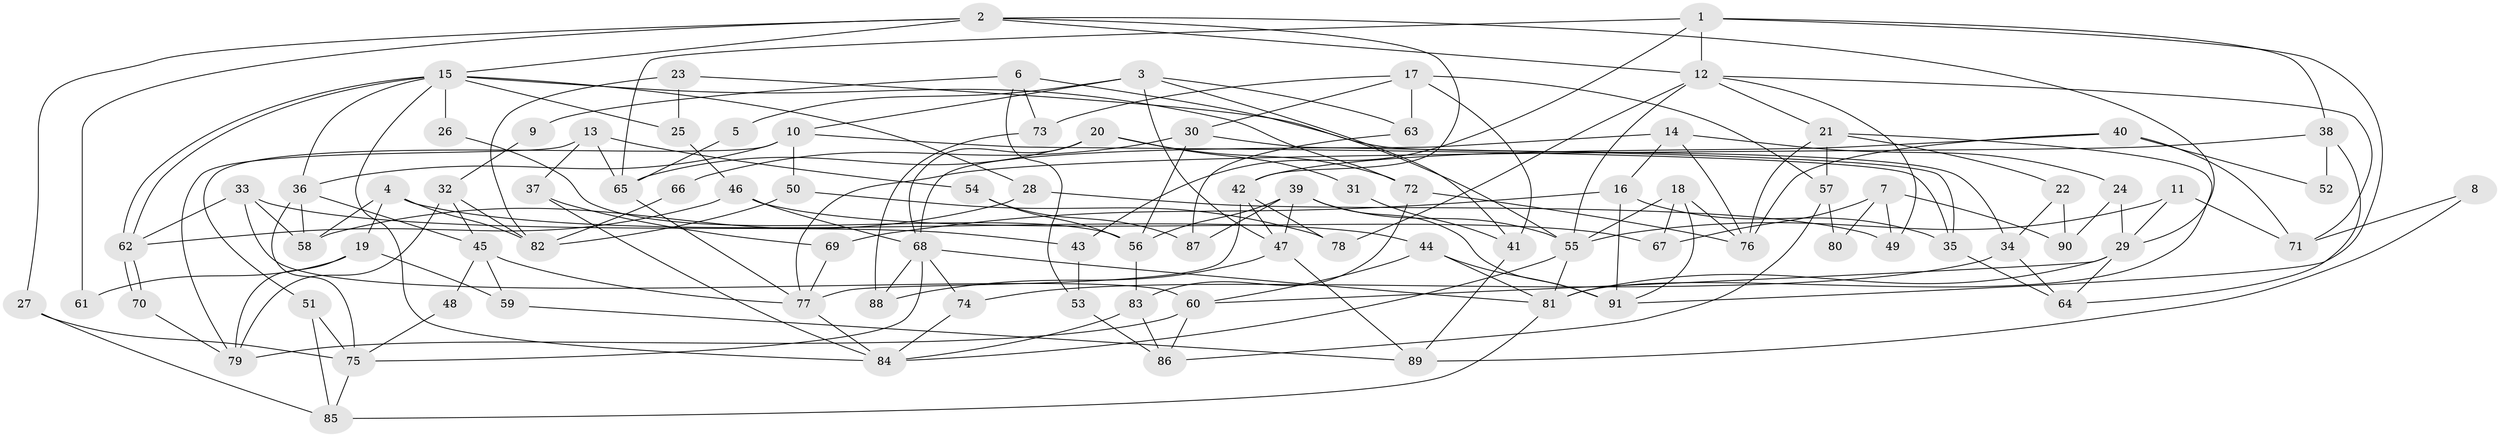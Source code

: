 // coarse degree distribution, {14: 0.07407407407407407, 12: 0.037037037037037035, 11: 0.07407407407407407, 10: 0.1111111111111111, 5: 0.14814814814814814, 4: 0.18518518518518517, 2: 0.1111111111111111, 6: 0.07407407407407407, 8: 0.037037037037037035, 9: 0.07407407407407407, 1: 0.037037037037037035, 7: 0.037037037037037035}
// Generated by graph-tools (version 1.1) at 2025/18/03/04/25 18:18:31]
// undirected, 91 vertices, 182 edges
graph export_dot {
graph [start="1"]
  node [color=gray90,style=filled];
  1;
  2;
  3;
  4;
  5;
  6;
  7;
  8;
  9;
  10;
  11;
  12;
  13;
  14;
  15;
  16;
  17;
  18;
  19;
  20;
  21;
  22;
  23;
  24;
  25;
  26;
  27;
  28;
  29;
  30;
  31;
  32;
  33;
  34;
  35;
  36;
  37;
  38;
  39;
  40;
  41;
  42;
  43;
  44;
  45;
  46;
  47;
  48;
  49;
  50;
  51;
  52;
  53;
  54;
  55;
  56;
  57;
  58;
  59;
  60;
  61;
  62;
  63;
  64;
  65;
  66;
  67;
  68;
  69;
  70;
  71;
  72;
  73;
  74;
  75;
  76;
  77;
  78;
  79;
  80;
  81;
  82;
  83;
  84;
  85;
  86;
  87;
  88;
  89;
  90;
  91;
  1 -- 12;
  1 -- 91;
  1 -- 38;
  1 -- 43;
  1 -- 65;
  2 -- 29;
  2 -- 15;
  2 -- 12;
  2 -- 27;
  2 -- 42;
  2 -- 61;
  3 -- 41;
  3 -- 47;
  3 -- 5;
  3 -- 10;
  3 -- 63;
  4 -- 58;
  4 -- 82;
  4 -- 19;
  4 -- 44;
  5 -- 65;
  6 -- 55;
  6 -- 73;
  6 -- 9;
  6 -- 53;
  7 -- 67;
  7 -- 90;
  7 -- 49;
  7 -- 80;
  8 -- 89;
  8 -- 71;
  9 -- 32;
  10 -- 51;
  10 -- 35;
  10 -- 36;
  10 -- 50;
  11 -- 55;
  11 -- 29;
  11 -- 71;
  12 -- 78;
  12 -- 21;
  12 -- 49;
  12 -- 55;
  12 -- 71;
  13 -- 65;
  13 -- 37;
  13 -- 54;
  13 -- 79;
  14 -- 68;
  14 -- 16;
  14 -- 24;
  14 -- 76;
  15 -- 84;
  15 -- 62;
  15 -- 62;
  15 -- 25;
  15 -- 26;
  15 -- 28;
  15 -- 36;
  15 -- 72;
  16 -- 91;
  16 -- 35;
  16 -- 69;
  17 -- 30;
  17 -- 63;
  17 -- 41;
  17 -- 57;
  17 -- 73;
  18 -- 76;
  18 -- 55;
  18 -- 67;
  18 -- 91;
  19 -- 79;
  19 -- 59;
  19 -- 61;
  20 -- 68;
  20 -- 72;
  20 -- 31;
  20 -- 65;
  21 -- 76;
  21 -- 22;
  21 -- 57;
  21 -- 81;
  22 -- 34;
  22 -- 90;
  23 -- 25;
  23 -- 34;
  23 -- 82;
  24 -- 29;
  24 -- 90;
  25 -- 46;
  26 -- 56;
  27 -- 85;
  27 -- 75;
  28 -- 49;
  28 -- 58;
  29 -- 81;
  29 -- 60;
  29 -- 64;
  30 -- 35;
  30 -- 56;
  30 -- 66;
  31 -- 41;
  32 -- 79;
  32 -- 45;
  32 -- 82;
  33 -- 62;
  33 -- 58;
  33 -- 43;
  33 -- 60;
  34 -- 74;
  34 -- 64;
  35 -- 64;
  36 -- 45;
  36 -- 58;
  36 -- 75;
  37 -- 84;
  37 -- 69;
  38 -- 77;
  38 -- 52;
  38 -- 64;
  39 -- 91;
  39 -- 55;
  39 -- 47;
  39 -- 56;
  39 -- 87;
  40 -- 76;
  40 -- 71;
  40 -- 42;
  40 -- 52;
  41 -- 89;
  42 -- 47;
  42 -- 77;
  42 -- 78;
  43 -- 53;
  44 -- 60;
  44 -- 81;
  44 -- 91;
  45 -- 77;
  45 -- 48;
  45 -- 59;
  46 -- 62;
  46 -- 68;
  46 -- 67;
  47 -- 88;
  47 -- 89;
  48 -- 75;
  50 -- 82;
  50 -- 78;
  51 -- 75;
  51 -- 85;
  53 -- 86;
  54 -- 56;
  54 -- 87;
  55 -- 81;
  55 -- 84;
  56 -- 83;
  57 -- 80;
  57 -- 86;
  59 -- 89;
  60 -- 86;
  60 -- 79;
  62 -- 70;
  62 -- 70;
  63 -- 87;
  65 -- 77;
  66 -- 82;
  68 -- 81;
  68 -- 75;
  68 -- 74;
  68 -- 88;
  69 -- 77;
  70 -- 79;
  72 -- 83;
  72 -- 76;
  73 -- 88;
  74 -- 84;
  75 -- 85;
  77 -- 84;
  81 -- 85;
  83 -- 84;
  83 -- 86;
}
